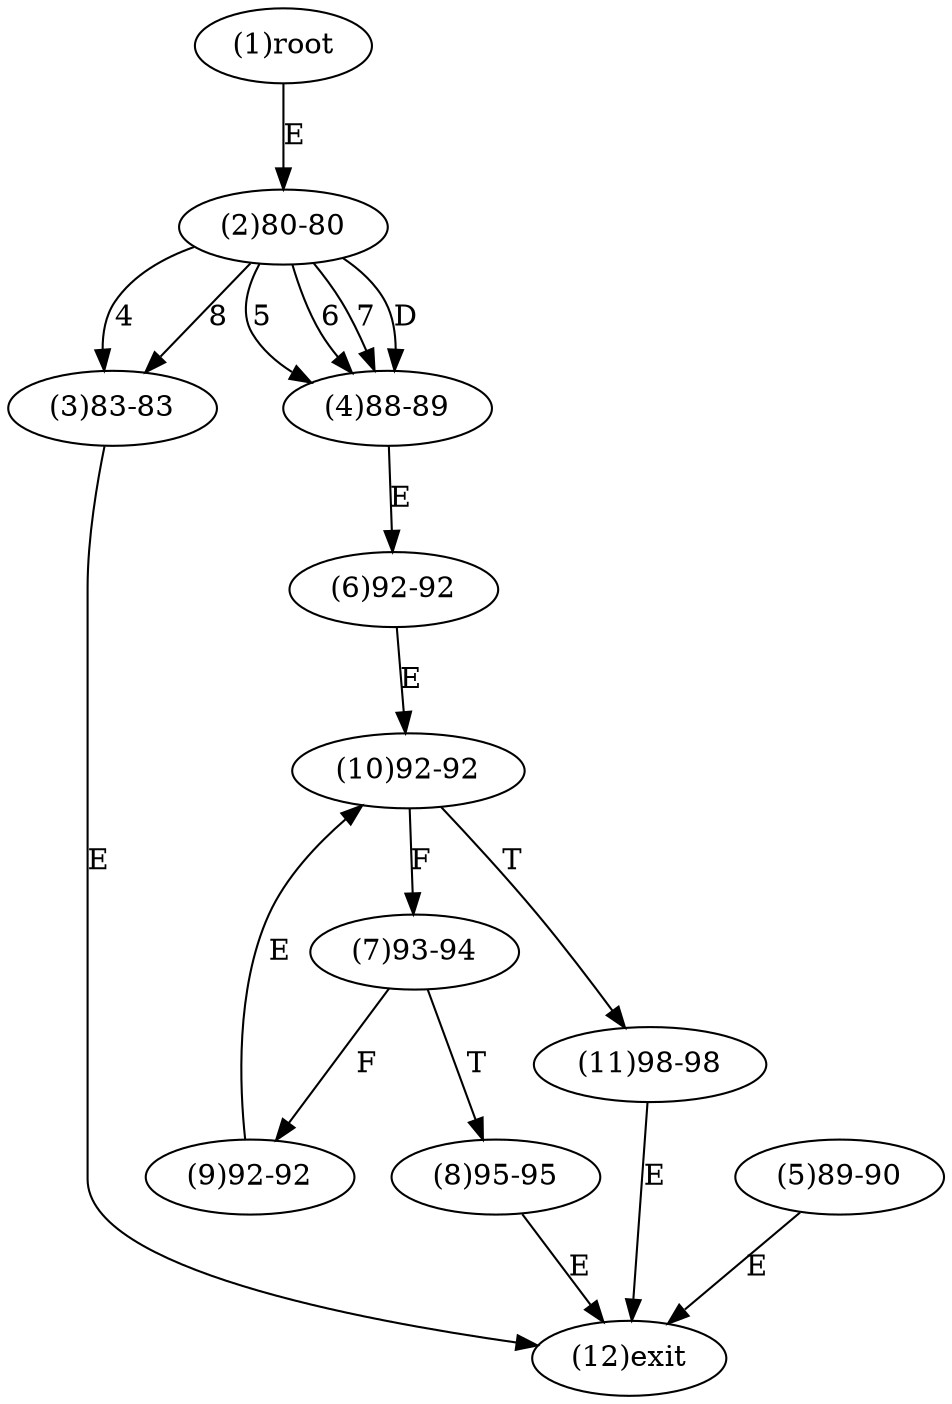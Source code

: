 digraph "" { 
1[ label="(1)root"];
2[ label="(2)80-80"];
3[ label="(3)83-83"];
4[ label="(4)88-89"];
5[ label="(5)89-90"];
6[ label="(6)92-92"];
7[ label="(7)93-94"];
8[ label="(8)95-95"];
9[ label="(9)92-92"];
10[ label="(10)92-92"];
11[ label="(11)98-98"];
12[ label="(12)exit"];
1->2[ label="E"];
2->3[ label="4"];
2->4[ label="5"];
2->4[ label="6"];
2->4[ label="7"];
2->3[ label="8"];
2->4[ label="D"];
3->12[ label="E"];
4->6[ label="E"];
5->12[ label="E"];
6->10[ label="E"];
7->9[ label="F"];
7->8[ label="T"];
8->12[ label="E"];
9->10[ label="E"];
10->7[ label="F"];
10->11[ label="T"];
11->12[ label="E"];
}